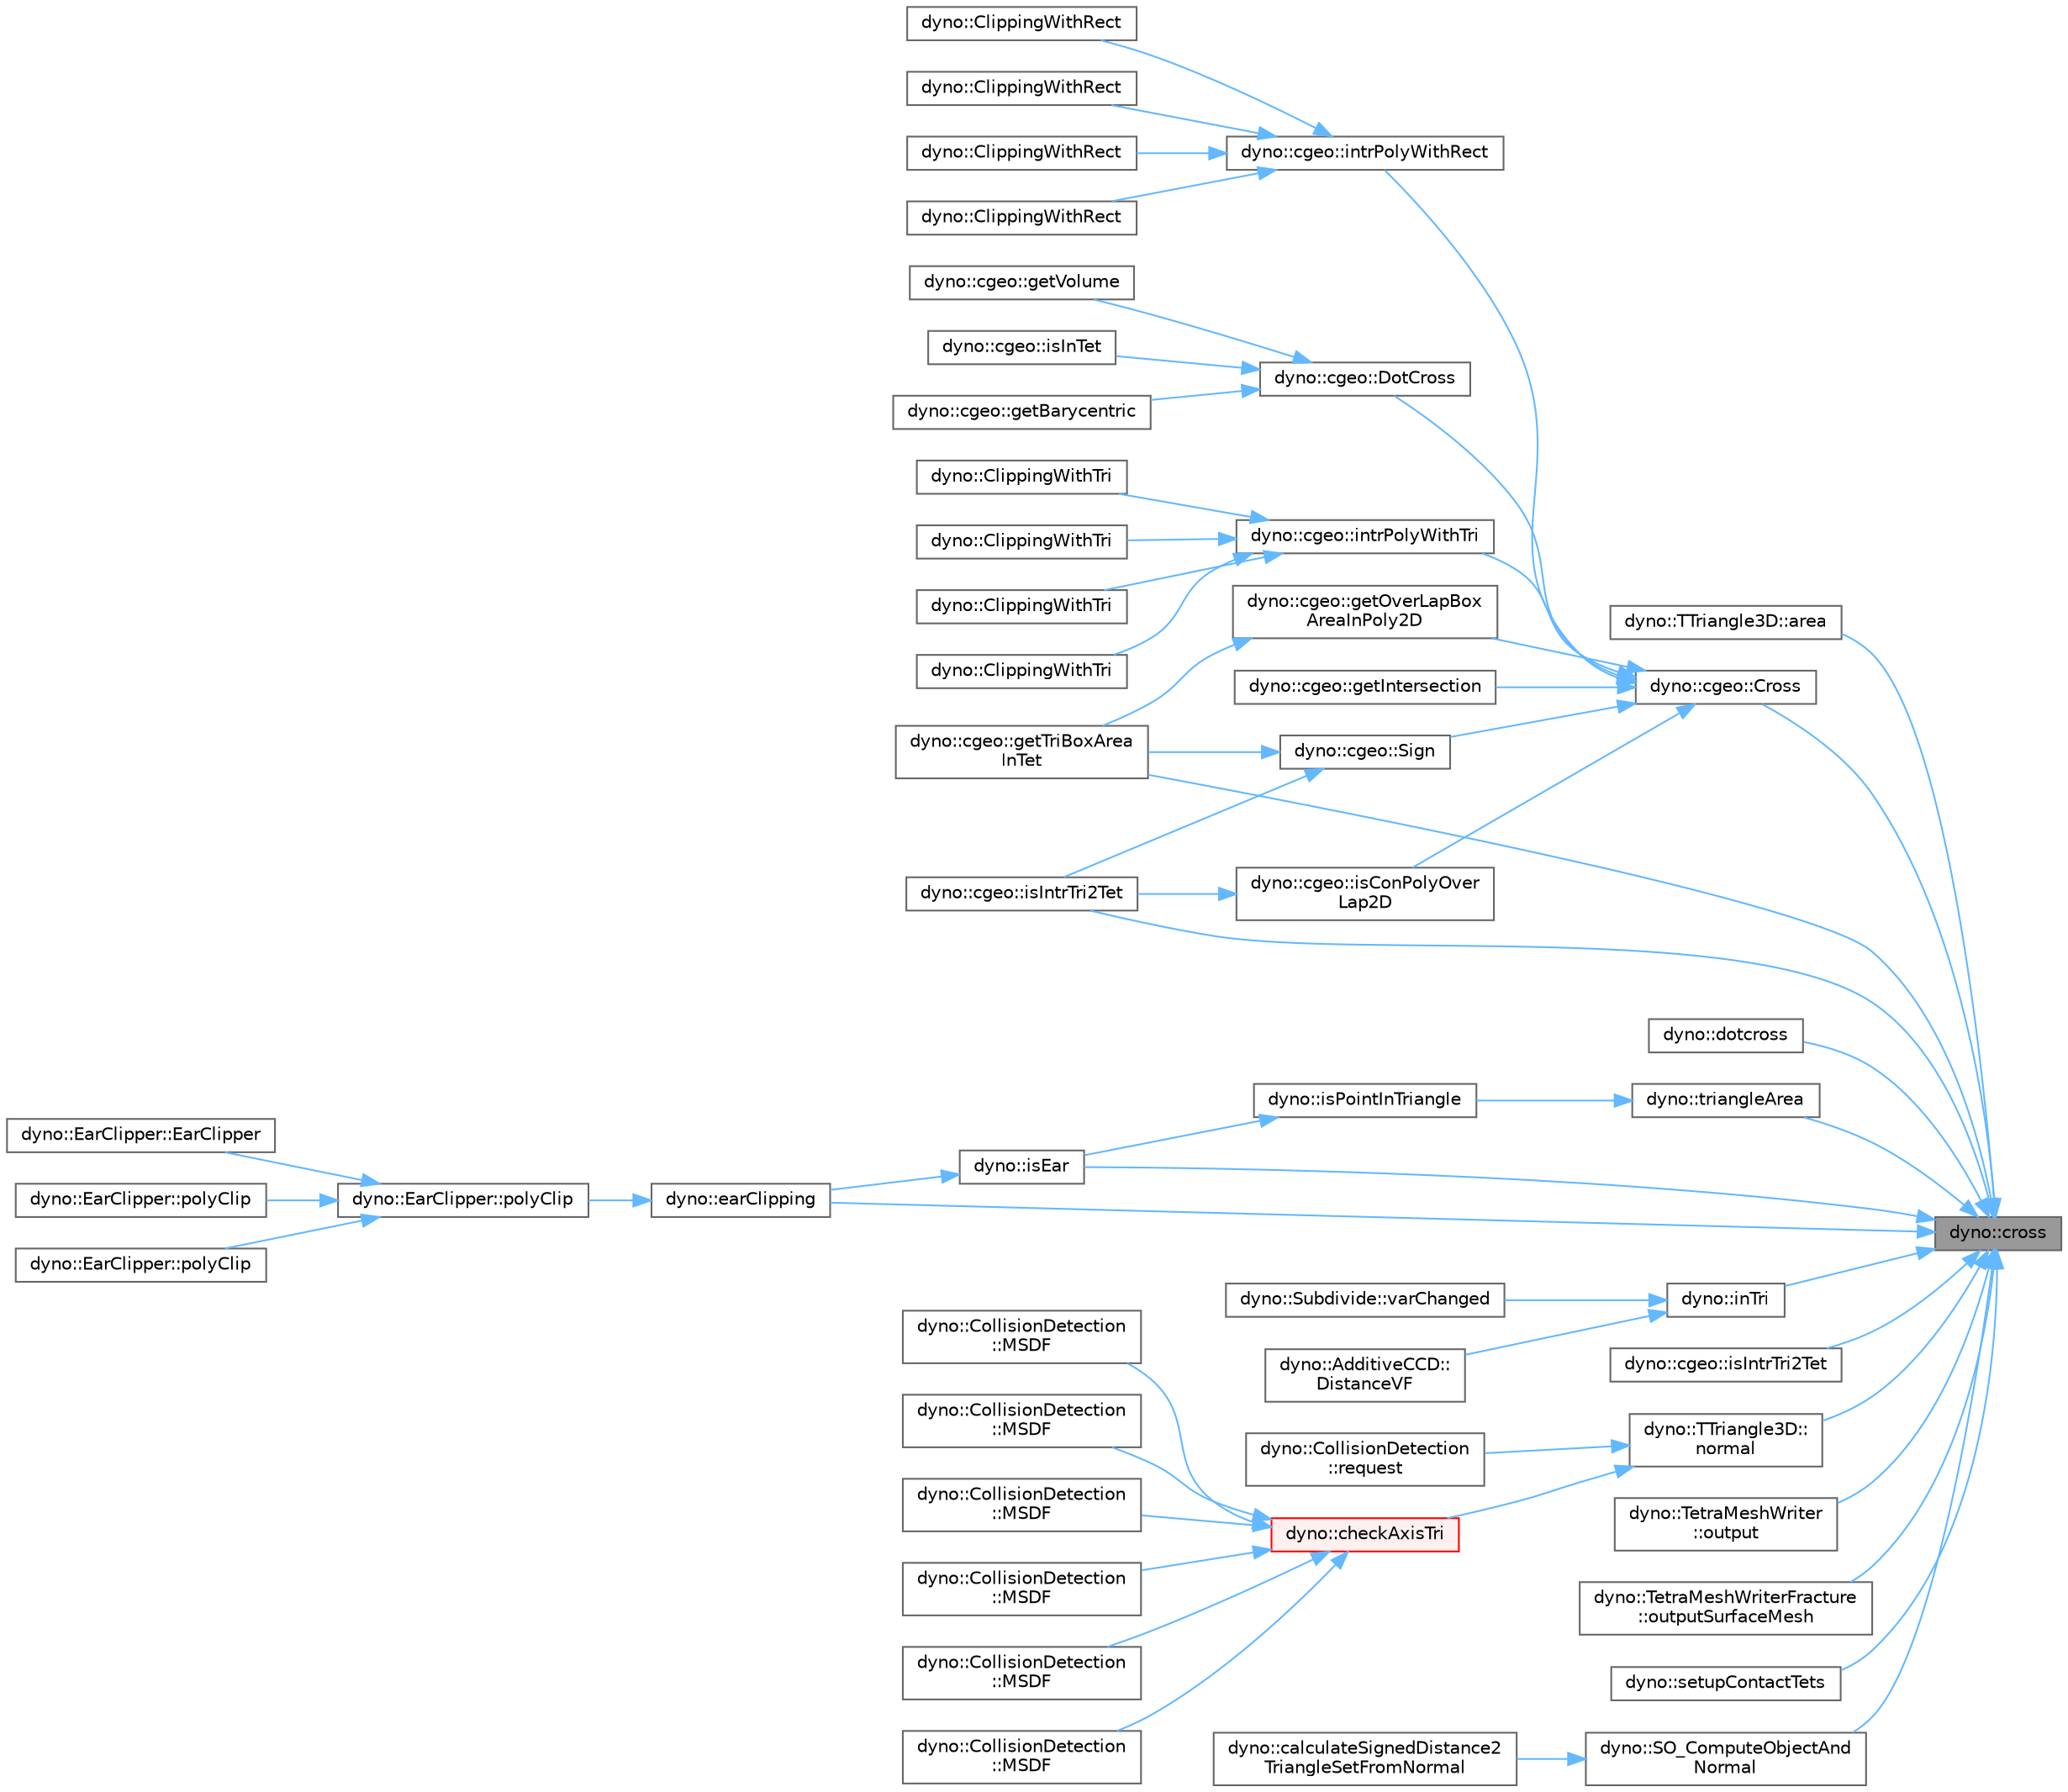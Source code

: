 digraph "dyno::cross"
{
 // LATEX_PDF_SIZE
  bgcolor="transparent";
  edge [fontname=Helvetica,fontsize=10,labelfontname=Helvetica,labelfontsize=10];
  node [fontname=Helvetica,fontsize=10,shape=box,height=0.2,width=0.4];
  rankdir="RL";
  Node1 [id="Node000001",label="dyno::cross",height=0.2,width=0.4,color="gray40", fillcolor="grey60", style="filled", fontcolor="black",tooltip=" "];
  Node1 -> Node2 [id="edge1_Node000001_Node000002",dir="back",color="steelblue1",style="solid",tooltip=" "];
  Node2 [id="Node000002",label="dyno::TTriangle3D::area",height=0.2,width=0.4,color="grey40", fillcolor="white", style="filled",URL="$classdyno_1_1_t_triangle3_d.html#a93cc4e7c67615891a030bcb28dc66f4e",tooltip=" "];
  Node1 -> Node3 [id="edge2_Node000001_Node000003",dir="back",color="steelblue1",style="solid",tooltip=" "];
  Node3 [id="Node000003",label="dyno::cgeo::Cross",height=0.2,width=0.4,color="grey40", fillcolor="white", style="filled",URL="$namespacedyno_1_1cgeo.html#a9abfd6ef81aa9d6739aa8b31b7192569",tooltip=" "];
  Node3 -> Node4 [id="edge3_Node000003_Node000004",dir="back",color="steelblue1",style="solid",tooltip=" "];
  Node4 [id="Node000004",label="dyno::cgeo::DotCross",height=0.2,width=0.4,color="grey40", fillcolor="white", style="filled",URL="$namespacedyno_1_1cgeo.html#a4629743c64bb6c8466d133caa687b8fb",tooltip=" "];
  Node4 -> Node5 [id="edge4_Node000004_Node000005",dir="back",color="steelblue1",style="solid",tooltip=" "];
  Node5 [id="Node000005",label="dyno::cgeo::getBarycentric",height=0.2,width=0.4,color="grey40", fillcolor="white", style="filled",URL="$namespacedyno_1_1cgeo.html#af46bba79ae69399e9f6906de1f8be633",tooltip=" "];
  Node4 -> Node6 [id="edge5_Node000004_Node000006",dir="back",color="steelblue1",style="solid",tooltip=" "];
  Node6 [id="Node000006",label="dyno::cgeo::getVolume",height=0.2,width=0.4,color="grey40", fillcolor="white", style="filled",URL="$namespacedyno_1_1cgeo.html#af3e14dddca32e264c9483f1f8575f985",tooltip=" "];
  Node4 -> Node7 [id="edge6_Node000004_Node000007",dir="back",color="steelblue1",style="solid",tooltip=" "];
  Node7 [id="Node000007",label="dyno::cgeo::isInTet",height=0.2,width=0.4,color="grey40", fillcolor="white", style="filled",URL="$namespacedyno_1_1cgeo.html#a7ecb79c49eebf2a25b0e89c96c7c572c",tooltip=" "];
  Node3 -> Node8 [id="edge7_Node000003_Node000008",dir="back",color="steelblue1",style="solid",tooltip=" "];
  Node8 [id="Node000008",label="dyno::cgeo::getIntersection",height=0.2,width=0.4,color="grey40", fillcolor="white", style="filled",URL="$namespacedyno_1_1cgeo.html#a94053632f8a10bb477e7331f083e34d7",tooltip=" "];
  Node3 -> Node9 [id="edge8_Node000003_Node000009",dir="back",color="steelblue1",style="solid",tooltip=" "];
  Node9 [id="Node000009",label="dyno::cgeo::getOverLapBox\lAreaInPoly2D",height=0.2,width=0.4,color="grey40", fillcolor="white", style="filled",URL="$namespacedyno_1_1cgeo.html#aaa2ecd111bb17cb2f45f4b11e18042a8",tooltip=" "];
  Node9 -> Node10 [id="edge9_Node000009_Node000010",dir="back",color="steelblue1",style="solid",tooltip=" "];
  Node10 [id="Node000010",label="dyno::cgeo::getTriBoxArea\lInTet",height=0.2,width=0.4,color="grey40", fillcolor="white", style="filled",URL="$namespacedyno_1_1cgeo.html#a7e52103cd81232ee50dc308ce6d2e08a",tooltip=" "];
  Node3 -> Node11 [id="edge10_Node000003_Node000011",dir="back",color="steelblue1",style="solid",tooltip=" "];
  Node11 [id="Node000011",label="dyno::cgeo::intrPolyWithRect",height=0.2,width=0.4,color="grey40", fillcolor="white", style="filled",URL="$namespacedyno_1_1cgeo.html#a471b24f75af856e966f04088c633cdca",tooltip=" "];
  Node11 -> Node12 [id="edge11_Node000011_Node000012",dir="back",color="steelblue1",style="solid",tooltip=" "];
  Node12 [id="Node000012",label="dyno::ClippingWithRect",height=0.2,width=0.4,color="grey40", fillcolor="white", style="filled",URL="$namespacedyno.html#a44c2ef8583f1bd089e71d04248b37e00",tooltip=" "];
  Node11 -> Node13 [id="edge12_Node000011_Node000013",dir="back",color="steelblue1",style="solid",tooltip=" "];
  Node13 [id="Node000013",label="dyno::ClippingWithRect",height=0.2,width=0.4,color="grey40", fillcolor="white", style="filled",URL="$namespacedyno.html#a364ae506cdb856c6c90d6d0b669c504e",tooltip=" "];
  Node11 -> Node14 [id="edge13_Node000011_Node000014",dir="back",color="steelblue1",style="solid",tooltip=" "];
  Node14 [id="Node000014",label="dyno::ClippingWithRect",height=0.2,width=0.4,color="grey40", fillcolor="white", style="filled",URL="$namespacedyno.html#af4b8a31e2e49f7503985ef72487132ca",tooltip=" "];
  Node11 -> Node15 [id="edge14_Node000011_Node000015",dir="back",color="steelblue1",style="solid",tooltip=" "];
  Node15 [id="Node000015",label="dyno::ClippingWithRect",height=0.2,width=0.4,color="grey40", fillcolor="white", style="filled",URL="$namespacedyno.html#a203dad1ccd26efb2f3c1df0bd74a724a",tooltip=" "];
  Node3 -> Node16 [id="edge15_Node000003_Node000016",dir="back",color="steelblue1",style="solid",tooltip=" "];
  Node16 [id="Node000016",label="dyno::cgeo::intrPolyWithTri",height=0.2,width=0.4,color="grey40", fillcolor="white", style="filled",URL="$namespacedyno_1_1cgeo.html#a861a855d52e761e6d50b3f7179ed9849",tooltip=" "];
  Node16 -> Node17 [id="edge16_Node000016_Node000017",dir="back",color="steelblue1",style="solid",tooltip=" "];
  Node17 [id="Node000017",label="dyno::ClippingWithTri",height=0.2,width=0.4,color="grey40", fillcolor="white", style="filled",URL="$namespacedyno.html#a017862fe5e9c12ccd6f3128ef31b419c",tooltip=" "];
  Node16 -> Node18 [id="edge17_Node000016_Node000018",dir="back",color="steelblue1",style="solid",tooltip=" "];
  Node18 [id="Node000018",label="dyno::ClippingWithTri",height=0.2,width=0.4,color="grey40", fillcolor="white", style="filled",URL="$namespacedyno.html#a8ca13d64802453d7825cf3c8c8ba3eaf",tooltip=" "];
  Node16 -> Node19 [id="edge18_Node000016_Node000019",dir="back",color="steelblue1",style="solid",tooltip=" "];
  Node19 [id="Node000019",label="dyno::ClippingWithTri",height=0.2,width=0.4,color="grey40", fillcolor="white", style="filled",URL="$namespacedyno.html#a11608a0d381824e8399f64f9234ea411",tooltip=" "];
  Node16 -> Node20 [id="edge19_Node000016_Node000020",dir="back",color="steelblue1",style="solid",tooltip=" "];
  Node20 [id="Node000020",label="dyno::ClippingWithTri",height=0.2,width=0.4,color="grey40", fillcolor="white", style="filled",URL="$namespacedyno.html#a9112fcb79ee4deb6785944d178b52c15",tooltip=" "];
  Node3 -> Node21 [id="edge20_Node000003_Node000021",dir="back",color="steelblue1",style="solid",tooltip=" "];
  Node21 [id="Node000021",label="dyno::cgeo::isConPolyOver\lLap2D",height=0.2,width=0.4,color="grey40", fillcolor="white", style="filled",URL="$namespacedyno_1_1cgeo.html#a44d2d25f1e238bbc779d4c404fb312e6",tooltip=" "];
  Node21 -> Node22 [id="edge21_Node000021_Node000022",dir="back",color="steelblue1",style="solid",tooltip=" "];
  Node22 [id="Node000022",label="dyno::cgeo::isIntrTri2Tet",height=0.2,width=0.4,color="grey40", fillcolor="white", style="filled",URL="$namespacedyno_1_1cgeo.html#a8220e7a22e2e8bb5baaa0ed9a13dc994",tooltip=" "];
  Node3 -> Node23 [id="edge22_Node000003_Node000023",dir="back",color="steelblue1",style="solid",tooltip=" "];
  Node23 [id="Node000023",label="dyno::cgeo::Sign",height=0.2,width=0.4,color="grey40", fillcolor="white", style="filled",URL="$namespacedyno_1_1cgeo.html#aca6f621f2457d546bee7e7d3c2db3548",tooltip=" "];
  Node23 -> Node10 [id="edge23_Node000023_Node000010",dir="back",color="steelblue1",style="solid",tooltip=" "];
  Node23 -> Node22 [id="edge24_Node000023_Node000022",dir="back",color="steelblue1",style="solid",tooltip=" "];
  Node1 -> Node24 [id="edge25_Node000001_Node000024",dir="back",color="steelblue1",style="solid",tooltip=" "];
  Node24 [id="Node000024",label="dyno::dotcross",height=0.2,width=0.4,color="grey40", fillcolor="white", style="filled",URL="$namespacedyno.html#a9537b410c45cb3f9108a69e855968ae2",tooltip=" "];
  Node1 -> Node25 [id="edge26_Node000001_Node000025",dir="back",color="steelblue1",style="solid",tooltip=" "];
  Node25 [id="Node000025",label="dyno::earClipping",height=0.2,width=0.4,color="grey40", fillcolor="white", style="filled",URL="$namespacedyno.html#aa73f30f237eeca1d2d0ee98c30155f0f",tooltip=" "];
  Node25 -> Node26 [id="edge27_Node000025_Node000026",dir="back",color="steelblue1",style="solid",tooltip=" "];
  Node26 [id="Node000026",label="dyno::EarClipper::polyClip",height=0.2,width=0.4,color="grey40", fillcolor="white", style="filled",URL="$classdyno_1_1_ear_clipper.html#ace41115514ab2b441e97acd875a74408",tooltip=" "];
  Node26 -> Node27 [id="edge28_Node000026_Node000027",dir="back",color="steelblue1",style="solid",tooltip=" "];
  Node27 [id="Node000027",label="dyno::EarClipper::EarClipper",height=0.2,width=0.4,color="grey40", fillcolor="white", style="filled",URL="$classdyno_1_1_ear_clipper.html#a6a4aa8005194976722be2503fcc75f4e",tooltip=" "];
  Node26 -> Node28 [id="edge29_Node000026_Node000028",dir="back",color="steelblue1",style="solid",tooltip=" "];
  Node28 [id="Node000028",label="dyno::EarClipper::polyClip",height=0.2,width=0.4,color="grey40", fillcolor="white", style="filled",URL="$classdyno_1_1_ear_clipper.html#a2e1e5742f21d2961392e59996a34cc4c",tooltip=" "];
  Node26 -> Node29 [id="edge30_Node000026_Node000029",dir="back",color="steelblue1",style="solid",tooltip=" "];
  Node29 [id="Node000029",label="dyno::EarClipper::polyClip",height=0.2,width=0.4,color="grey40", fillcolor="white", style="filled",URL="$classdyno_1_1_ear_clipper.html#a603c607095ceb779911883169a04cdc7",tooltip=" "];
  Node1 -> Node10 [id="edge31_Node000001_Node000010",dir="back",color="steelblue1",style="solid",tooltip=" "];
  Node1 -> Node30 [id="edge32_Node000001_Node000030",dir="back",color="steelblue1",style="solid",tooltip=" "];
  Node30 [id="Node000030",label="dyno::inTri",height=0.2,width=0.4,color="grey40", fillcolor="white", style="filled",URL="$namespacedyno.html#a7f4a833df68e266603dfd2c7135df152",tooltip=" "];
  Node30 -> Node31 [id="edge33_Node000030_Node000031",dir="back",color="steelblue1",style="solid",tooltip=" "];
  Node31 [id="Node000031",label="dyno::AdditiveCCD::\lDistanceVF",height=0.2,width=0.4,color="grey40", fillcolor="white", style="filled",URL="$classdyno_1_1_additive_c_c_d.html#a256da1a1fd83dbb598e0056e48d0cc75",tooltip=" "];
  Node30 -> Node32 [id="edge34_Node000030_Node000032",dir="back",color="steelblue1",style="solid",tooltip=" "];
  Node32 [id="Node000032",label="dyno::Subdivide::varChanged",height=0.2,width=0.4,color="grey40", fillcolor="white", style="filled",URL="$classdyno_1_1_subdivide.html#a1e84c86af5d9ba13886696d34c99c3c6",tooltip=" "];
  Node1 -> Node33 [id="edge35_Node000001_Node000033",dir="back",color="steelblue1",style="solid",tooltip=" "];
  Node33 [id="Node000033",label="dyno::isEar",height=0.2,width=0.4,color="grey40", fillcolor="white", style="filled",URL="$namespacedyno.html#a25fab18c76b673677092af4c5fd9c1ab",tooltip=" "];
  Node33 -> Node25 [id="edge36_Node000033_Node000025",dir="back",color="steelblue1",style="solid",tooltip=" "];
  Node1 -> Node22 [id="edge37_Node000001_Node000022",dir="back",color="steelblue1",style="solid",tooltip=" "];
  Node1 -> Node34 [id="edge38_Node000001_Node000034",dir="back",color="steelblue1",style="solid",tooltip=" "];
  Node34 [id="Node000034",label="dyno::cgeo::isIntrTri2Tet",height=0.2,width=0.4,color="grey40", fillcolor="white", style="filled",URL="$namespacedyno_1_1cgeo.html#a0b70188940c5340c50f892c8113c47f3",tooltip=" "];
  Node1 -> Node35 [id="edge39_Node000001_Node000035",dir="back",color="steelblue1",style="solid",tooltip=" "];
  Node35 [id="Node000035",label="dyno::TTriangle3D::\lnormal",height=0.2,width=0.4,color="grey40", fillcolor="white", style="filled",URL="$classdyno_1_1_t_triangle3_d.html#adf74b625896e1384c6a848592a103052",tooltip=" "];
  Node35 -> Node36 [id="edge40_Node000035_Node000036",dir="back",color="steelblue1",style="solid",tooltip=" "];
  Node36 [id="Node000036",label="dyno::checkAxisTri",height=0.2,width=0.4,color="red", fillcolor="#FFF0F0", style="filled",URL="$namespacedyno.html#aedf63c266f9ee2c361cdb42db37e2d94",tooltip=" "];
  Node36 -> Node37 [id="edge41_Node000036_Node000037",dir="back",color="steelblue1",style="solid",tooltip=" "];
  Node37 [id="Node000037",label="dyno::CollisionDetection\l::MSDF",height=0.2,width=0.4,color="grey40", fillcolor="white", style="filled",URL="$classdyno_1_1_collision_detection.html#a1819b8e6bc11fd64c0338af60cfd9ba2",tooltip=" "];
  Node36 -> Node38 [id="edge42_Node000036_Node000038",dir="back",color="steelblue1",style="solid",tooltip=" "];
  Node38 [id="Node000038",label="dyno::CollisionDetection\l::MSDF",height=0.2,width=0.4,color="grey40", fillcolor="white", style="filled",URL="$classdyno_1_1_collision_detection.html#aaa9d1772c5c3f61e5734f94bf7a218a5",tooltip=" "];
  Node36 -> Node39 [id="edge43_Node000036_Node000039",dir="back",color="steelblue1",style="solid",tooltip=" "];
  Node39 [id="Node000039",label="dyno::CollisionDetection\l::MSDF",height=0.2,width=0.4,color="grey40", fillcolor="white", style="filled",URL="$classdyno_1_1_collision_detection.html#ae1c20c6defa188a668c892b3cb60cdb9",tooltip=" "];
  Node36 -> Node40 [id="edge44_Node000036_Node000040",dir="back",color="steelblue1",style="solid",tooltip=" "];
  Node40 [id="Node000040",label="dyno::CollisionDetection\l::MSDF",height=0.2,width=0.4,color="grey40", fillcolor="white", style="filled",URL="$classdyno_1_1_collision_detection.html#ad9c7f111cdae45656066c5b71e1df466",tooltip=" "];
  Node36 -> Node41 [id="edge45_Node000036_Node000041",dir="back",color="steelblue1",style="solid",tooltip=" "];
  Node41 [id="Node000041",label="dyno::CollisionDetection\l::MSDF",height=0.2,width=0.4,color="grey40", fillcolor="white", style="filled",URL="$classdyno_1_1_collision_detection.html#a13cf908dfdfab6eec7f6fcde6547f378",tooltip=" "];
  Node36 -> Node42 [id="edge46_Node000036_Node000042",dir="back",color="steelblue1",style="solid",tooltip=" "];
  Node42 [id="Node000042",label="dyno::CollisionDetection\l::MSDF",height=0.2,width=0.4,color="grey40", fillcolor="white", style="filled",URL="$classdyno_1_1_collision_detection.html#a4c0bcfc7db5cdcbff1675fc0f92b59fa",tooltip=" "];
  Node35 -> Node44 [id="edge47_Node000035_Node000044",dir="back",color="steelblue1",style="solid",tooltip=" "];
  Node44 [id="Node000044",label="dyno::CollisionDetection\l::request",height=0.2,width=0.4,color="grey40", fillcolor="white", style="filled",URL="$classdyno_1_1_collision_detection.html#a9d1cb5b54cb44aee4f2b3b8bd14414b6",tooltip=" "];
  Node1 -> Node45 [id="edge48_Node000001_Node000045",dir="back",color="steelblue1",style="solid",tooltip=" "];
  Node45 [id="Node000045",label="dyno::TetraMeshWriter\l::output",height=0.2,width=0.4,color="grey40", fillcolor="white", style="filled",URL="$classdyno_1_1_tetra_mesh_writer.html#a018ab414e8e4b339ab2ab54ef118d7b0",tooltip=" "];
  Node1 -> Node46 [id="edge49_Node000001_Node000046",dir="back",color="steelblue1",style="solid",tooltip=" "];
  Node46 [id="Node000046",label="dyno::TetraMeshWriterFracture\l::outputSurfaceMesh",height=0.2,width=0.4,color="grey40", fillcolor="white", style="filled",URL="$classdyno_1_1_tetra_mesh_writer_fracture.html#aea06e0596008eec1d307ad21793682fb",tooltip=" "];
  Node1 -> Node47 [id="edge50_Node000001_Node000047",dir="back",color="steelblue1",style="solid",tooltip=" "];
  Node47 [id="Node000047",label="dyno::setupContactTets",height=0.2,width=0.4,color="grey40", fillcolor="white", style="filled",URL="$namespacedyno.html#a4959726de892868feea75e7ec6f577de",tooltip=" "];
  Node1 -> Node48 [id="edge51_Node000001_Node000048",dir="back",color="steelblue1",style="solid",tooltip=" "];
  Node48 [id="Node000048",label="dyno::SO_ComputeObjectAnd\lNormal",height=0.2,width=0.4,color="grey40", fillcolor="white", style="filled",URL="$namespacedyno.html#a1d69928b64a84925a96bde3221e0653f",tooltip=" "];
  Node48 -> Node49 [id="edge52_Node000048_Node000049",dir="back",color="steelblue1",style="solid",tooltip=" "];
  Node49 [id="Node000049",label="dyno::calculateSignedDistance2\lTriangleSetFromNormal",height=0.2,width=0.4,color="grey40", fillcolor="white", style="filled",URL="$namespacedyno.html#ae4be03b399571877fa61c7837629dba6",tooltip=" "];
  Node1 -> Node50 [id="edge53_Node000001_Node000050",dir="back",color="steelblue1",style="solid",tooltip=" "];
  Node50 [id="Node000050",label="dyno::triangleArea",height=0.2,width=0.4,color="grey40", fillcolor="white", style="filled",URL="$namespacedyno.html#a50742973d4606ee9cd9266caf0ca1b7b",tooltip=" "];
  Node50 -> Node51 [id="edge54_Node000050_Node000051",dir="back",color="steelblue1",style="solid",tooltip=" "];
  Node51 [id="Node000051",label="dyno::isPointInTriangle",height=0.2,width=0.4,color="grey40", fillcolor="white", style="filled",URL="$namespacedyno.html#ab5d5246e1a696ccfe3ae5767e22623d0",tooltip=" "];
  Node51 -> Node33 [id="edge55_Node000051_Node000033",dir="back",color="steelblue1",style="solid",tooltip=" "];
}
